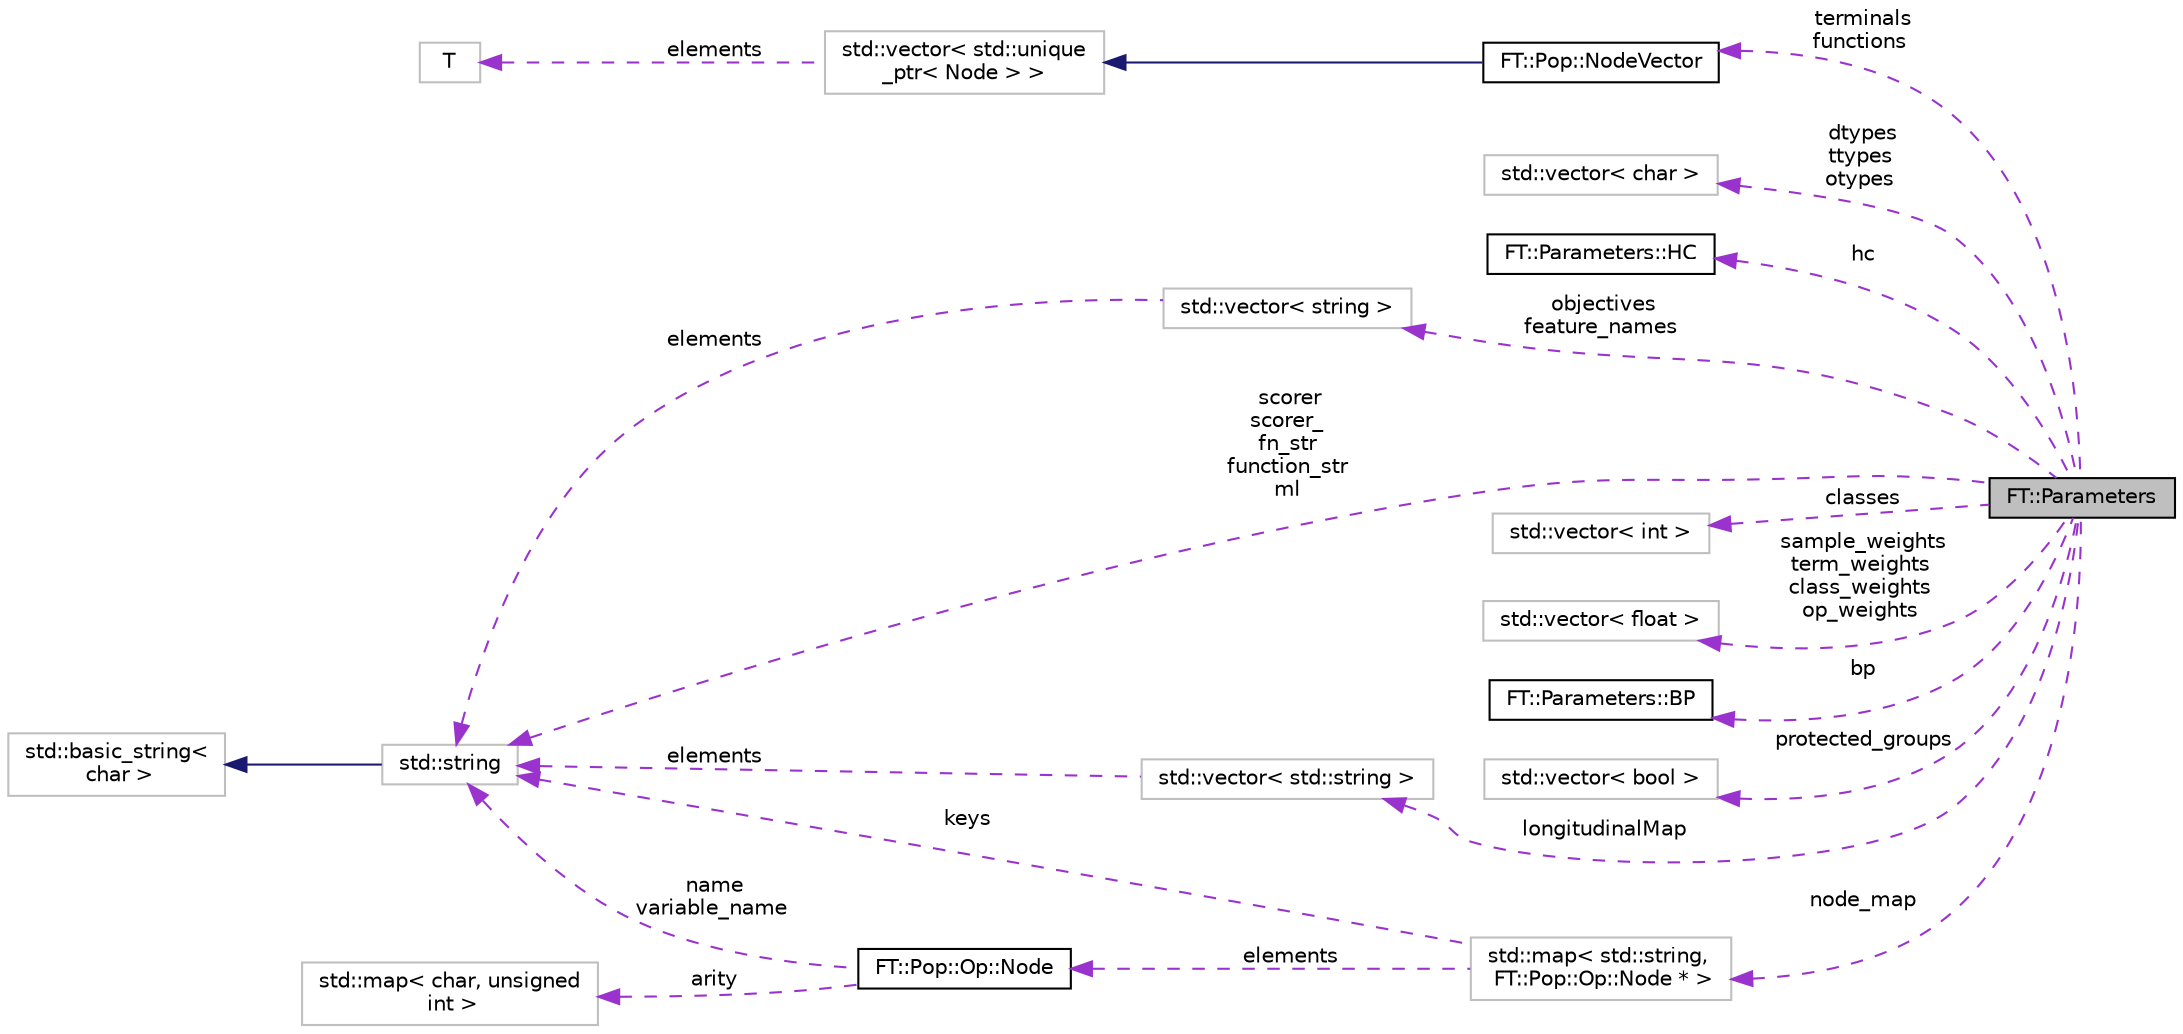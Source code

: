 digraph "FT::Parameters"
{
 // LATEX_PDF_SIZE
  edge [fontname="Helvetica",fontsize="10",labelfontname="Helvetica",labelfontsize="10"];
  node [fontname="Helvetica",fontsize="10",shape=record];
  rankdir="LR";
  Node1 [label="FT::Parameters",height=0.2,width=0.4,color="black", fillcolor="grey75", style="filled", fontcolor="black",tooltip="holds the hyperparameters for Feat."];
  Node2 -> Node1 [dir="back",color="darkorchid3",fontsize="10",style="dashed",label=" terminals\nfunctions" ,fontname="Helvetica"];
  Node2 [label="FT::Pop::NodeVector",height=0.2,width=0.4,color="black", fillcolor="white", style="filled",URL="$d5/daf/structFT_1_1Pop_1_1NodeVector.html",tooltip="an extension of a vector of unique pointers to nodes"];
  Node3 -> Node2 [dir="back",color="midnightblue",fontsize="10",style="solid",fontname="Helvetica"];
  Node3 [label="std::vector\< std::unique\l_ptr\< Node \> \>",height=0.2,width=0.4,color="grey75", fillcolor="white", style="filled",tooltip="STL class."];
  Node4 -> Node3 [dir="back",color="darkorchid3",fontsize="10",style="dashed",label=" elements" ,fontname="Helvetica"];
  Node4 [label="T",height=0.2,width=0.4,color="grey75", fillcolor="white", style="filled",tooltip=" "];
  Node5 -> Node1 [dir="back",color="darkorchid3",fontsize="10",style="dashed",label=" dtypes\nttypes\notypes" ,fontname="Helvetica"];
  Node5 [label="std::vector\< char \>",height=0.2,width=0.4,color="grey75", fillcolor="white", style="filled",tooltip=" "];
  Node6 -> Node1 [dir="back",color="darkorchid3",fontsize="10",style="dashed",label=" hc" ,fontname="Helvetica"];
  Node6 [label="FT::Parameters::HC",height=0.2,width=0.4,color="black", fillcolor="white", style="filled",URL="$d0/d29/structFT_1_1Parameters_1_1HC.html",tooltip=" "];
  Node7 -> Node1 [dir="back",color="darkorchid3",fontsize="10",style="dashed",label=" objectives\nfeature_names" ,fontname="Helvetica"];
  Node7 [label="std::vector\< string \>",height=0.2,width=0.4,color="grey75", fillcolor="white", style="filled",tooltip=" "];
  Node8 -> Node7 [dir="back",color="darkorchid3",fontsize="10",style="dashed",label=" elements" ,fontname="Helvetica"];
  Node8 [label="std::string",height=0.2,width=0.4,color="grey75", fillcolor="white", style="filled",tooltip="STL class."];
  Node9 -> Node8 [dir="back",color="midnightblue",fontsize="10",style="solid",fontname="Helvetica"];
  Node9 [label="std::basic_string\<\l char \>",height=0.2,width=0.4,color="grey75", fillcolor="white", style="filled",tooltip="STL class."];
  Node8 -> Node1 [dir="back",color="darkorchid3",fontsize="10",style="dashed",label=" scorer\nscorer_\nfn_str\nfunction_str\nml" ,fontname="Helvetica"];
  Node10 -> Node1 [dir="back",color="darkorchid3",fontsize="10",style="dashed",label=" classes" ,fontname="Helvetica"];
  Node10 [label="std::vector\< int \>",height=0.2,width=0.4,color="grey75", fillcolor="white", style="filled",tooltip=" "];
  Node11 -> Node1 [dir="back",color="darkorchid3",fontsize="10",style="dashed",label=" sample_weights\nterm_weights\nclass_weights\nop_weights" ,fontname="Helvetica"];
  Node11 [label="std::vector\< float \>",height=0.2,width=0.4,color="grey75", fillcolor="white", style="filled",tooltip=" "];
  Node12 -> Node1 [dir="back",color="darkorchid3",fontsize="10",style="dashed",label=" bp" ,fontname="Helvetica"];
  Node12 [label="FT::Parameters::BP",height=0.2,width=0.4,color="black", fillcolor="white", style="filled",URL="$d4/d04/structFT_1_1Parameters_1_1BP.html",tooltip=" "];
  Node13 -> Node1 [dir="back",color="darkorchid3",fontsize="10",style="dashed",label=" protected_groups" ,fontname="Helvetica"];
  Node13 [label="std::vector\< bool \>",height=0.2,width=0.4,color="grey75", fillcolor="white", style="filled",tooltip=" "];
  Node14 -> Node1 [dir="back",color="darkorchid3",fontsize="10",style="dashed",label=" longitudinalMap" ,fontname="Helvetica"];
  Node14 [label="std::vector\< std::string \>",height=0.2,width=0.4,color="grey75", fillcolor="white", style="filled",tooltip=" "];
  Node8 -> Node14 [dir="back",color="darkorchid3",fontsize="10",style="dashed",label=" elements" ,fontname="Helvetica"];
  Node15 -> Node1 [dir="back",color="darkorchid3",fontsize="10",style="dashed",label=" node_map" ,fontname="Helvetica"];
  Node15 [label="std::map\< std::string,\l FT::Pop::Op::Node * \>",height=0.2,width=0.4,color="grey75", fillcolor="white", style="filled",tooltip=" "];
  Node16 -> Node15 [dir="back",color="darkorchid3",fontsize="10",style="dashed",label=" elements" ,fontname="Helvetica"];
  Node16 [label="FT::Pop::Op::Node",height=0.2,width=0.4,color="black", fillcolor="white", style="filled",URL="$d2/dfb/classFT_1_1Pop_1_1Op_1_1Node.html",tooltip="Represents nodes in a program."];
  Node8 -> Node16 [dir="back",color="darkorchid3",fontsize="10",style="dashed",label=" name\nvariable_name" ,fontname="Helvetica"];
  Node17 -> Node16 [dir="back",color="darkorchid3",fontsize="10",style="dashed",label=" arity" ,fontname="Helvetica"];
  Node17 [label="std::map\< char, unsigned\l int \>",height=0.2,width=0.4,color="grey75", fillcolor="white", style="filled",tooltip=" "];
  Node8 -> Node15 [dir="back",color="darkorchid3",fontsize="10",style="dashed",label=" keys" ,fontname="Helvetica"];
}
